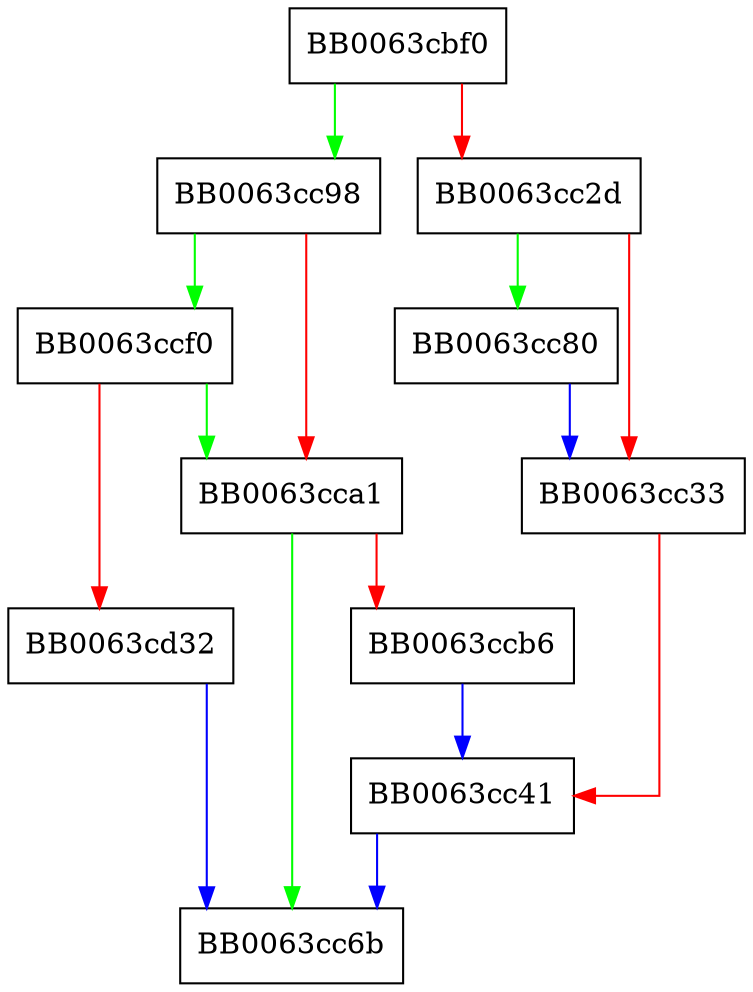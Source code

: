 digraph pkey_rsa_decrypt {
  node [shape="box"];
  graph [splines=ortho];
  BB0063cbf0 -> BB0063cc98 [color="green"];
  BB0063cbf0 -> BB0063cc2d [color="red"];
  BB0063cc2d -> BB0063cc80 [color="green"];
  BB0063cc2d -> BB0063cc33 [color="red"];
  BB0063cc33 -> BB0063cc41 [color="red"];
  BB0063cc41 -> BB0063cc6b [color="blue"];
  BB0063cc80 -> BB0063cc33 [color="blue"];
  BB0063cc98 -> BB0063ccf0 [color="green"];
  BB0063cc98 -> BB0063cca1 [color="red"];
  BB0063cca1 -> BB0063cc6b [color="green"];
  BB0063cca1 -> BB0063ccb6 [color="red"];
  BB0063ccb6 -> BB0063cc41 [color="blue"];
  BB0063ccf0 -> BB0063cca1 [color="green"];
  BB0063ccf0 -> BB0063cd32 [color="red"];
  BB0063cd32 -> BB0063cc6b [color="blue"];
}